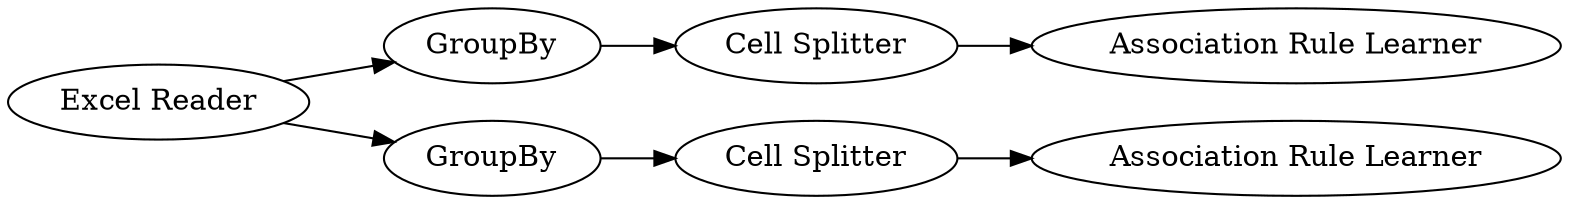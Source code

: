 digraph {
	3 -> 4
	5 -> 6
	1 -> 2
	2 -> 3
	6 -> 7
	1 -> 5
	5 [label=GroupBy]
	1 [label="Excel Reader"]
	7 [label="Association Rule Learner"]
	4 [label="Association Rule Learner"]
	6 [label="Cell Splitter"]
	3 [label="Cell Splitter"]
	2 [label=GroupBy]
	rankdir=LR
}
